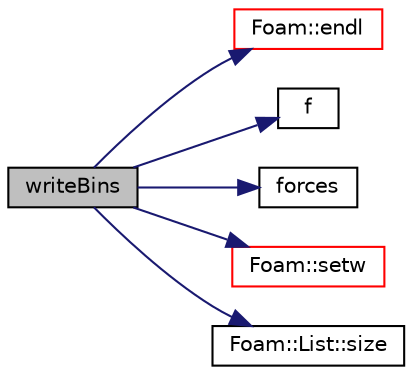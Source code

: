 digraph "writeBins"
{
  bgcolor="transparent";
  edge [fontname="Helvetica",fontsize="10",labelfontname="Helvetica",labelfontsize="10"];
  node [fontname="Helvetica",fontsize="10",shape=record];
  rankdir="LR";
  Node1115 [label="writeBins",height=0.2,width=0.4,color="black", fillcolor="grey75", style="filled", fontcolor="black"];
  Node1115 -> Node1116 [color="midnightblue",fontsize="10",style="solid",fontname="Helvetica"];
  Node1116 [label="Foam::endl",height=0.2,width=0.4,color="red",URL="$a21851.html#a2db8fe02a0d3909e9351bb4275b23ce4",tooltip="Add newline and flush stream. "];
  Node1115 -> Node1118 [color="midnightblue",fontsize="10",style="solid",fontname="Helvetica"];
  Node1118 [label="f",height=0.2,width=0.4,color="black",URL="$a18335.html#a888be93833ac7a23170555c69c690288"];
  Node1115 -> Node1119 [color="midnightblue",fontsize="10",style="solid",fontname="Helvetica"];
  Node1119 [label="forces",height=0.2,width=0.4,color="black",URL="$a24365.html#ad0adf28726fa5c987a2b4e30067f5e69",tooltip="Disallow default bitwise copy construct. "];
  Node1115 -> Node1120 [color="midnightblue",fontsize="10",style="solid",fontname="Helvetica"];
  Node1120 [label="Foam::setw",height=0.2,width=0.4,color="red",URL="$a21851.html#a3318127f6f23246407ca749a0a0ea03c"];
  Node1115 -> Node1122 [color="midnightblue",fontsize="10",style="solid",fontname="Helvetica"];
  Node1122 [label="Foam::List::size",height=0.2,width=0.4,color="black",URL="$a26833.html#a8a5f6fa29bd4b500caf186f60245b384",tooltip="Override size to be inconsistent with allocated storage. "];
}
